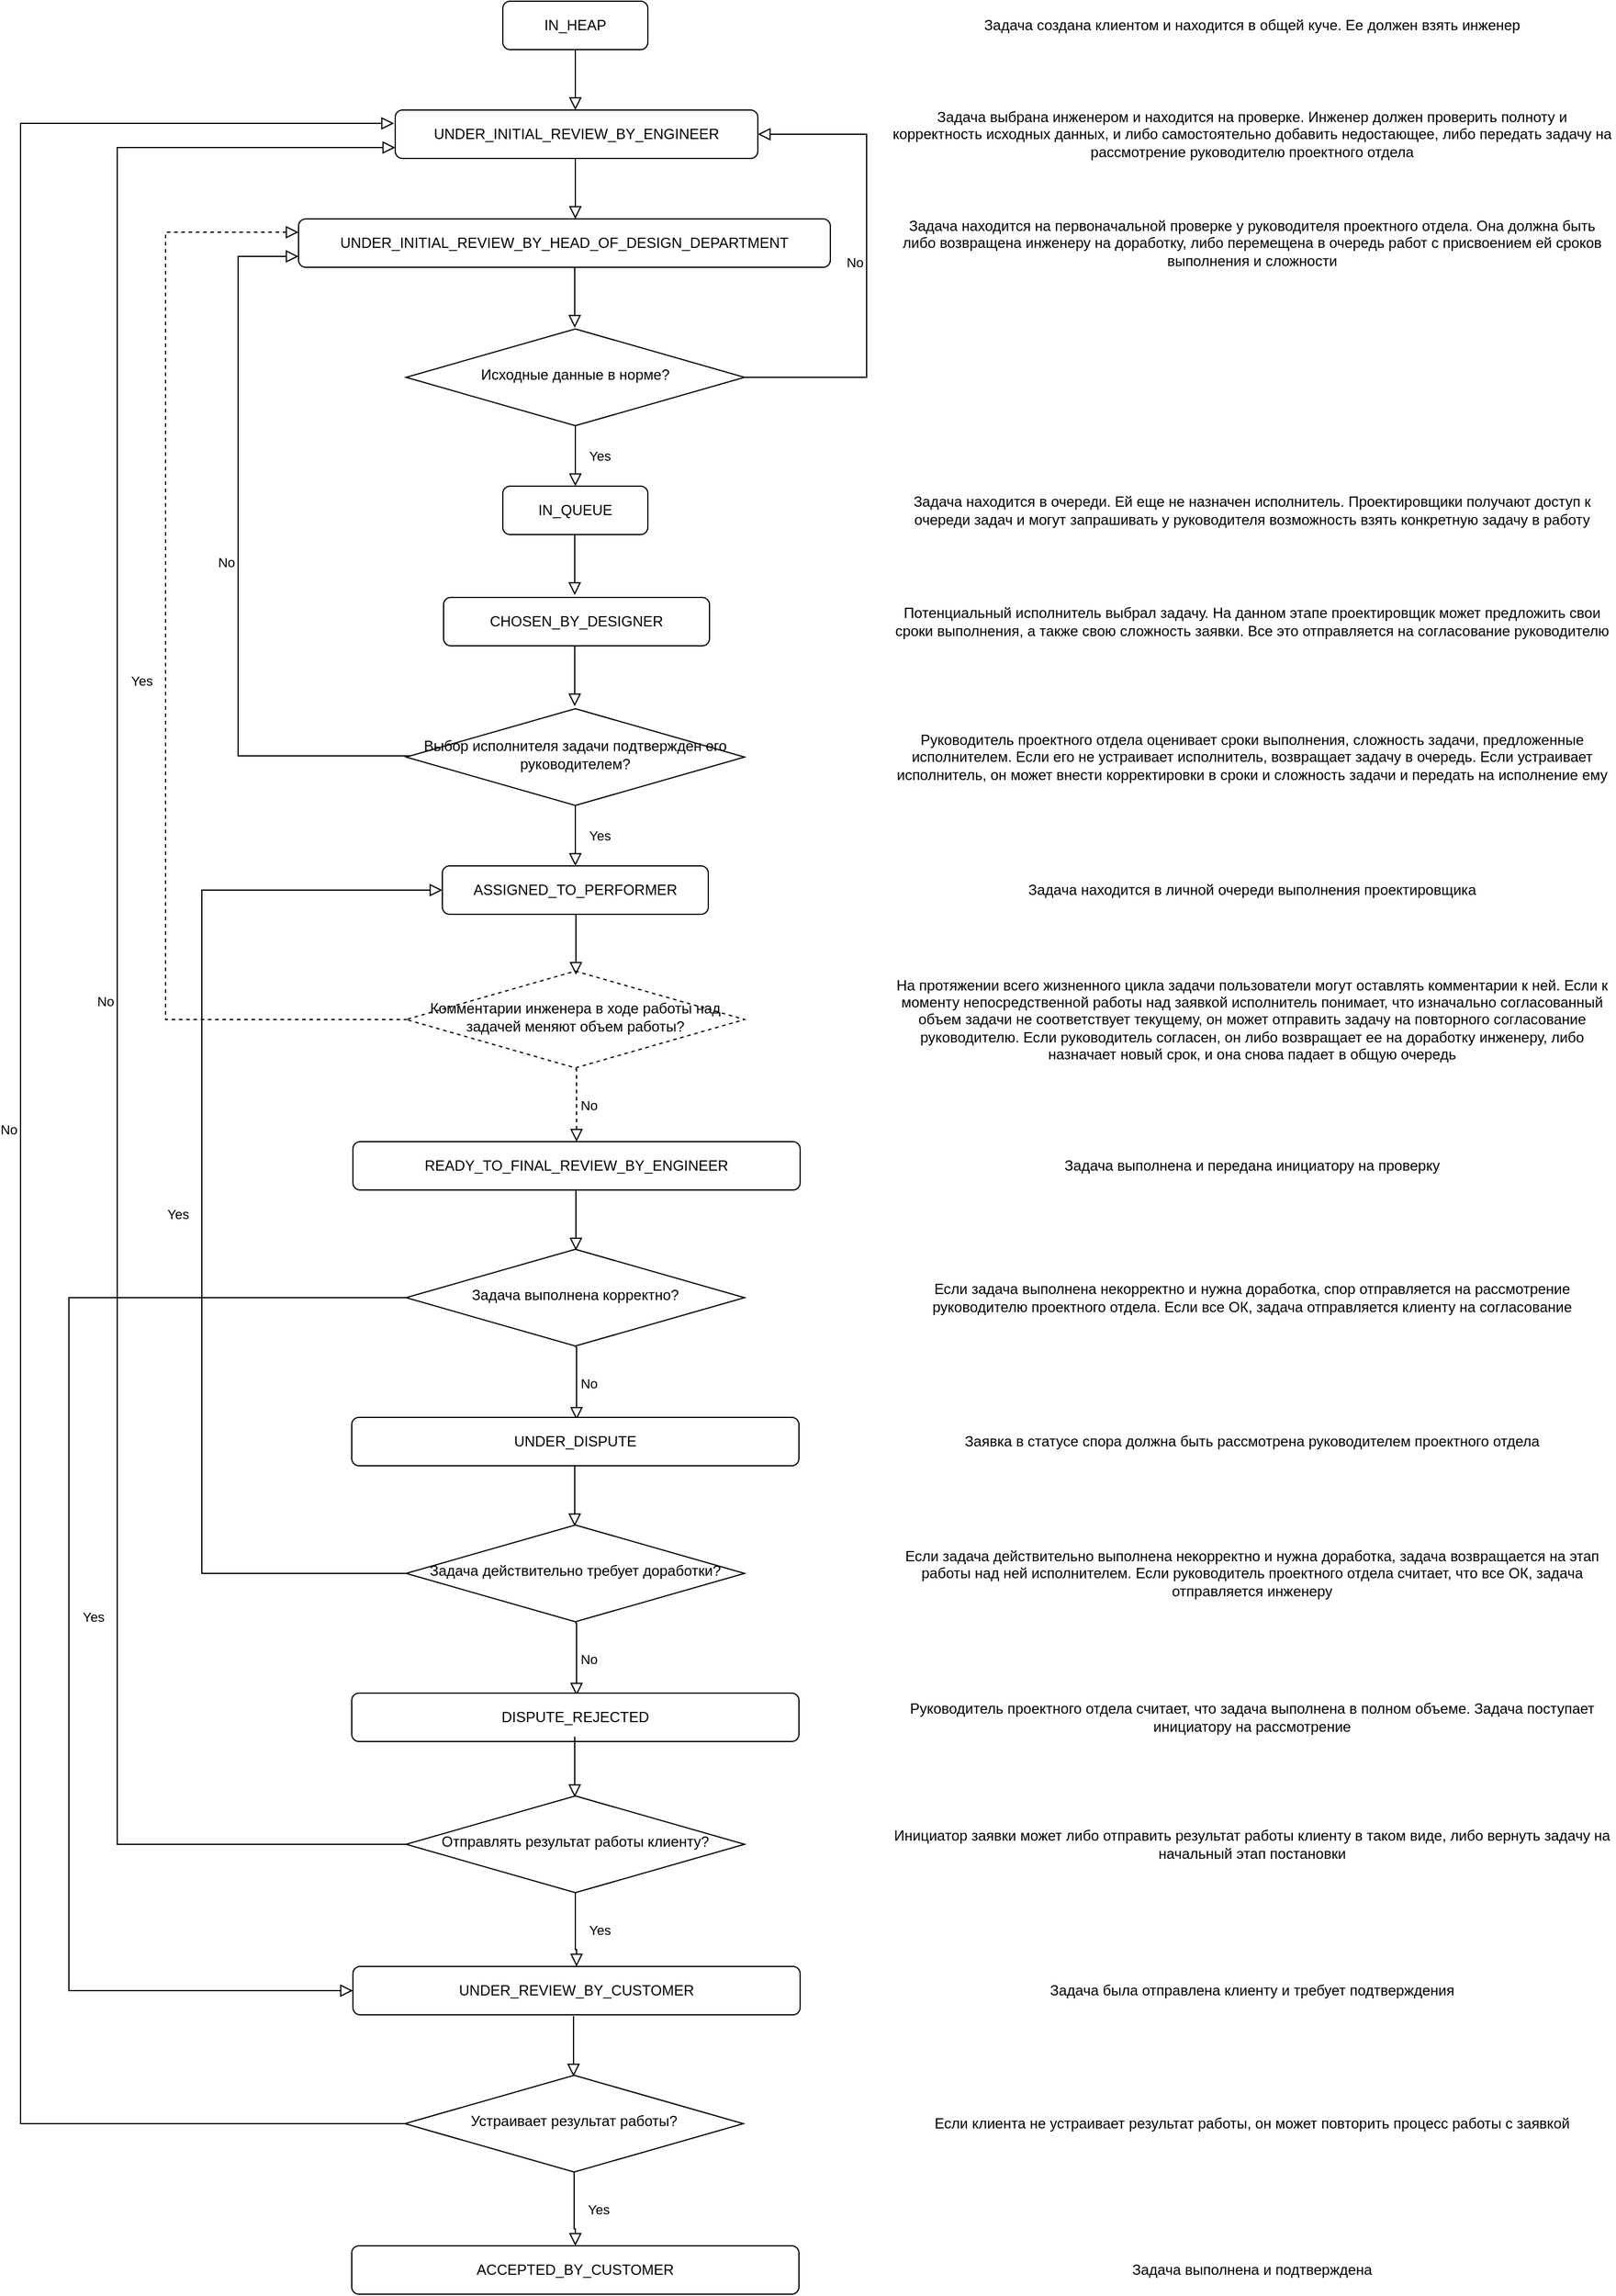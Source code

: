 <mxfile version="17.5.0" type="github">
  <diagram id="C5RBs43oDa-KdzZeNtuy" name="Page-1">
    <mxGraphModel dx="2333" dy="1442" grid="1" gridSize="10" guides="1" tooltips="1" connect="1" arrows="1" fold="1" page="1" pageScale="1" pageWidth="827" pageHeight="1169" math="0" shadow="0">
      <root>
        <mxCell id="WIyWlLk6GJQsqaUBKTNV-0" />
        <mxCell id="WIyWlLk6GJQsqaUBKTNV-1" parent="WIyWlLk6GJQsqaUBKTNV-0" />
        <mxCell id="WIyWlLk6GJQsqaUBKTNV-3" value="UNDER_INITIAL_REVIEW_BY_ENGINEER" style="rounded=1;whiteSpace=wrap;html=1;fontSize=12;glass=0;strokeWidth=1;shadow=0;" parent="WIyWlLk6GJQsqaUBKTNV-1" vertex="1">
          <mxGeometry x="440" y="219" width="300" height="40" as="geometry" />
        </mxCell>
        <mxCell id="JgxWEJT44fN96b15lo7z-0" value="Задача выбрана инженером и находится на проверке. Инженер должен проверить полноту и корректность исходных данных, и либо самостоятельно добавить недостающее, либо передать задачу на рассмотрение руководителю проектного отдела" style="text;html=1;strokeColor=none;fillColor=none;align=center;verticalAlign=middle;whiteSpace=wrap;rounded=0;" vertex="1" parent="WIyWlLk6GJQsqaUBKTNV-1">
          <mxGeometry x="849" y="224" width="600" height="30" as="geometry" />
        </mxCell>
        <mxCell id="JgxWEJT44fN96b15lo7z-1" value="" style="rounded=0;html=1;jettySize=auto;orthogonalLoop=1;fontSize=11;endArrow=block;endFill=0;endSize=8;strokeWidth=1;shadow=0;labelBackgroundColor=none;edgeStyle=orthogonalEdgeStyle;" edge="1" parent="WIyWlLk6GJQsqaUBKTNV-1" source="JgxWEJT44fN96b15lo7z-2">
          <mxGeometry relative="1" as="geometry">
            <mxPoint x="589" y="219" as="targetPoint" />
          </mxGeometry>
        </mxCell>
        <mxCell id="JgxWEJT44fN96b15lo7z-2" value="IN_HEAP" style="rounded=1;whiteSpace=wrap;html=1;fontSize=12;glass=0;strokeWidth=1;shadow=0;" vertex="1" parent="WIyWlLk6GJQsqaUBKTNV-1">
          <mxGeometry x="529" y="129" width="120" height="40" as="geometry" />
        </mxCell>
        <mxCell id="JgxWEJT44fN96b15lo7z-3" value="Задача создана клиентом и находится в общей куче. Ее должен взять инженер" style="text;html=1;strokeColor=none;fillColor=none;align=center;verticalAlign=middle;whiteSpace=wrap;rounded=0;" vertex="1" parent="WIyWlLk6GJQsqaUBKTNV-1">
          <mxGeometry x="849" y="134" width="600" height="30" as="geometry" />
        </mxCell>
        <mxCell id="JgxWEJT44fN96b15lo7z-4" value="UNDER_INITIAL_REVIEW_BY_HEAD_OF_DESIGN_DEPARTMENT" style="rounded=1;whiteSpace=wrap;html=1;fontSize=12;glass=0;strokeWidth=1;shadow=0;" vertex="1" parent="WIyWlLk6GJQsqaUBKTNV-1">
          <mxGeometry x="360" y="309" width="440" height="40" as="geometry" />
        </mxCell>
        <mxCell id="JgxWEJT44fN96b15lo7z-5" value="" style="rounded=0;html=1;jettySize=auto;orthogonalLoop=1;fontSize=11;endArrow=block;endFill=0;endSize=8;strokeWidth=1;shadow=0;labelBackgroundColor=none;edgeStyle=orthogonalEdgeStyle;" edge="1" parent="WIyWlLk6GJQsqaUBKTNV-1">
          <mxGeometry relative="1" as="geometry">
            <mxPoint x="589" y="309" as="targetPoint" />
            <mxPoint x="589" y="259" as="sourcePoint" />
          </mxGeometry>
        </mxCell>
        <mxCell id="JgxWEJT44fN96b15lo7z-7" value="Задача находится на первоначальной проверке у руководителя проектного отдела. Она должна быть либо возвращена инженеру на доработку, либо перемещена в очередь работ с присвоением ей сроков выполнения и сложности" style="text;html=1;strokeColor=none;fillColor=none;align=center;verticalAlign=middle;whiteSpace=wrap;rounded=0;" vertex="1" parent="WIyWlLk6GJQsqaUBKTNV-1">
          <mxGeometry x="849" y="314" width="600" height="30" as="geometry" />
        </mxCell>
        <mxCell id="JgxWEJT44fN96b15lo7z-14" value="" style="rounded=0;html=1;jettySize=auto;orthogonalLoop=1;fontSize=11;endArrow=block;endFill=0;endSize=8;strokeWidth=1;shadow=0;labelBackgroundColor=none;edgeStyle=orthogonalEdgeStyle;" edge="1" parent="WIyWlLk6GJQsqaUBKTNV-1">
          <mxGeometry relative="1" as="geometry">
            <mxPoint x="588.5" y="399" as="targetPoint" />
            <mxPoint x="588.5" y="349" as="sourcePoint" />
          </mxGeometry>
        </mxCell>
        <mxCell id="JgxWEJT44fN96b15lo7z-15" value="Yes" style="rounded=0;html=1;jettySize=auto;orthogonalLoop=1;fontSize=11;endArrow=block;endFill=0;endSize=8;strokeWidth=1;shadow=0;labelBackgroundColor=none;edgeStyle=orthogonalEdgeStyle;entryX=0.5;entryY=0;entryDx=0;entryDy=0;" edge="1" parent="WIyWlLk6GJQsqaUBKTNV-1" source="JgxWEJT44fN96b15lo7z-17" target="JgxWEJT44fN96b15lo7z-19">
          <mxGeometry y="20" relative="1" as="geometry">
            <mxPoint as="offset" />
            <mxPoint x="589" y="520" as="targetPoint" />
          </mxGeometry>
        </mxCell>
        <mxCell id="JgxWEJT44fN96b15lo7z-16" value="No" style="edgeStyle=orthogonalEdgeStyle;rounded=0;html=1;jettySize=auto;orthogonalLoop=1;fontSize=11;endArrow=block;endFill=0;endSize=8;strokeWidth=1;shadow=0;labelBackgroundColor=none;entryX=1;entryY=0.5;entryDx=0;entryDy=0;" edge="1" parent="WIyWlLk6GJQsqaUBKTNV-1" source="JgxWEJT44fN96b15lo7z-17" target="WIyWlLk6GJQsqaUBKTNV-3">
          <mxGeometry y="10" relative="1" as="geometry">
            <mxPoint as="offset" />
            <mxPoint x="819" y="240" as="targetPoint" />
            <Array as="points">
              <mxPoint x="830" y="440" />
              <mxPoint x="830" y="239" />
            </Array>
          </mxGeometry>
        </mxCell>
        <mxCell id="JgxWEJT44fN96b15lo7z-17" value="Исходные данные в норме?" style="rhombus;whiteSpace=wrap;html=1;shadow=0;fontFamily=Helvetica;fontSize=12;align=center;strokeWidth=1;spacing=6;spacingTop=-4;" vertex="1" parent="WIyWlLk6GJQsqaUBKTNV-1">
          <mxGeometry x="449" y="400" width="280" height="80" as="geometry" />
        </mxCell>
        <mxCell id="JgxWEJT44fN96b15lo7z-19" value="IN_QUEUE" style="rounded=1;whiteSpace=wrap;html=1;fontSize=12;glass=0;strokeWidth=1;shadow=0;" vertex="1" parent="WIyWlLk6GJQsqaUBKTNV-1">
          <mxGeometry x="529" y="530" width="120" height="40" as="geometry" />
        </mxCell>
        <mxCell id="JgxWEJT44fN96b15lo7z-20" value="Задача находится в очереди. Ей еще не назначен исполнитель. Проектировщики получают доступ к очереди задач и могут запрашивать у руководителя возможность взять конкретную задачу в работу" style="text;html=1;strokeColor=none;fillColor=none;align=center;verticalAlign=middle;whiteSpace=wrap;rounded=0;" vertex="1" parent="WIyWlLk6GJQsqaUBKTNV-1">
          <mxGeometry x="849" y="535" width="600" height="30" as="geometry" />
        </mxCell>
        <mxCell id="JgxWEJT44fN96b15lo7z-22" value="" style="rounded=0;html=1;jettySize=auto;orthogonalLoop=1;fontSize=11;endArrow=block;endFill=0;endSize=8;strokeWidth=1;shadow=0;labelBackgroundColor=none;edgeStyle=orthogonalEdgeStyle;" edge="1" parent="WIyWlLk6GJQsqaUBKTNV-1">
          <mxGeometry relative="1" as="geometry">
            <mxPoint x="588.5" y="620" as="targetPoint" />
            <mxPoint x="588.5" y="570" as="sourcePoint" />
          </mxGeometry>
        </mxCell>
        <mxCell id="JgxWEJT44fN96b15lo7z-23" value="Yes" style="rounded=0;html=1;jettySize=auto;orthogonalLoop=1;fontSize=11;endArrow=block;endFill=0;endSize=8;strokeWidth=1;shadow=0;labelBackgroundColor=none;edgeStyle=orthogonalEdgeStyle;" edge="1" parent="WIyWlLk6GJQsqaUBKTNV-1" source="JgxWEJT44fN96b15lo7z-25" target="JgxWEJT44fN96b15lo7z-26">
          <mxGeometry y="20" relative="1" as="geometry">
            <mxPoint as="offset" />
            <mxPoint x="690" y="810" as="targetPoint" />
            <Array as="points" />
          </mxGeometry>
        </mxCell>
        <mxCell id="JgxWEJT44fN96b15lo7z-24" value="No" style="edgeStyle=orthogonalEdgeStyle;rounded=0;html=1;jettySize=auto;orthogonalLoop=1;fontSize=11;endArrow=block;endFill=0;endSize=8;strokeWidth=1;shadow=0;labelBackgroundColor=none;" edge="1" parent="WIyWlLk6GJQsqaUBKTNV-1" source="JgxWEJT44fN96b15lo7z-25">
          <mxGeometry y="10" relative="1" as="geometry">
            <mxPoint as="offset" />
            <mxPoint x="360" y="340" as="targetPoint" />
            <Array as="points">
              <mxPoint x="310" y="753" />
              <mxPoint x="310" y="340" />
            </Array>
          </mxGeometry>
        </mxCell>
        <mxCell id="JgxWEJT44fN96b15lo7z-25" value="&lt;div&gt;Выбор исполнителя задачи подтвержден его руководителем?&lt;/div&gt;" style="rhombus;whiteSpace=wrap;html=1;shadow=0;fontFamily=Helvetica;fontSize=12;align=center;strokeWidth=1;spacing=6;spacingTop=-4;" vertex="1" parent="WIyWlLk6GJQsqaUBKTNV-1">
          <mxGeometry x="449" y="714" width="280" height="80" as="geometry" />
        </mxCell>
        <mxCell id="JgxWEJT44fN96b15lo7z-26" value="ASSIGNED_TO_PERFORMER" style="rounded=1;whiteSpace=wrap;html=1;fontSize=12;glass=0;strokeWidth=1;shadow=0;" vertex="1" parent="WIyWlLk6GJQsqaUBKTNV-1">
          <mxGeometry x="479" y="844" width="220" height="40" as="geometry" />
        </mxCell>
        <mxCell id="JgxWEJT44fN96b15lo7z-27" value="CHOSEN_BY_DESIGNER" style="rounded=1;whiteSpace=wrap;html=1;fontSize=12;glass=0;strokeWidth=1;shadow=0;" vertex="1" parent="WIyWlLk6GJQsqaUBKTNV-1">
          <mxGeometry x="480" y="622" width="220" height="40" as="geometry" />
        </mxCell>
        <mxCell id="JgxWEJT44fN96b15lo7z-28" value="" style="rounded=0;html=1;jettySize=auto;orthogonalLoop=1;fontSize=11;endArrow=block;endFill=0;endSize=8;strokeWidth=1;shadow=0;labelBackgroundColor=none;edgeStyle=orthogonalEdgeStyle;" edge="1" parent="WIyWlLk6GJQsqaUBKTNV-1">
          <mxGeometry relative="1" as="geometry">
            <mxPoint x="588.5" y="712" as="targetPoint" />
            <mxPoint x="588.5" y="662" as="sourcePoint" />
          </mxGeometry>
        </mxCell>
        <mxCell id="JgxWEJT44fN96b15lo7z-29" value="Руководитель проектного отдела оценивает сроки выполнения, сложность задачи, предложенные исполнителем. Если его не устраивает исполнитель, возвращает задачу в очередь. Если устраивает исполнитель, он может внести корректировки в сроки и сложность задачи и передать на исполнение ему" style="text;html=1;strokeColor=none;fillColor=none;align=center;verticalAlign=middle;whiteSpace=wrap;rounded=0;" vertex="1" parent="WIyWlLk6GJQsqaUBKTNV-1">
          <mxGeometry x="849" y="739" width="600" height="30" as="geometry" />
        </mxCell>
        <mxCell id="JgxWEJT44fN96b15lo7z-30" value="Потенциальный исполнитель выбрал задачу. На данном этапе проектировщик может предложить свои сроки выполнения, а также свою сложность заявки. Все это отправляется на согласование руководителю" style="text;html=1;strokeColor=none;fillColor=none;align=center;verticalAlign=middle;whiteSpace=wrap;rounded=0;" vertex="1" parent="WIyWlLk6GJQsqaUBKTNV-1">
          <mxGeometry x="849" y="627" width="600" height="30" as="geometry" />
        </mxCell>
        <mxCell id="JgxWEJT44fN96b15lo7z-33" value="Задача находится в личной очереди выполнения проектировщика" style="text;html=1;strokeColor=none;fillColor=none;align=center;verticalAlign=middle;whiteSpace=wrap;rounded=0;" vertex="1" parent="WIyWlLk6GJQsqaUBKTNV-1">
          <mxGeometry x="849" y="849" width="600" height="30" as="geometry" />
        </mxCell>
        <mxCell id="JgxWEJT44fN96b15lo7z-34" value="Yes" style="rounded=0;html=1;jettySize=auto;orthogonalLoop=1;fontSize=11;endArrow=block;endFill=0;endSize=8;strokeWidth=1;shadow=0;labelBackgroundColor=none;edgeStyle=orthogonalEdgeStyle;dashed=1;" edge="1" parent="WIyWlLk6GJQsqaUBKTNV-1">
          <mxGeometry y="20" relative="1" as="geometry">
            <mxPoint as="offset" />
            <mxPoint x="360" y="320" as="targetPoint" />
            <mxPoint x="450" y="971" as="sourcePoint" />
            <Array as="points">
              <mxPoint x="250" y="971" />
              <mxPoint x="250" y="320" />
            </Array>
          </mxGeometry>
        </mxCell>
        <mxCell id="JgxWEJT44fN96b15lo7z-35" value="No" style="edgeStyle=orthogonalEdgeStyle;rounded=0;html=1;jettySize=auto;orthogonalLoop=1;fontSize=11;endArrow=block;endFill=0;endSize=8;strokeWidth=1;shadow=0;labelBackgroundColor=none;dashed=1;" edge="1" parent="WIyWlLk6GJQsqaUBKTNV-1" target="JgxWEJT44fN96b15lo7z-37">
          <mxGeometry y="10" relative="1" as="geometry">
            <mxPoint as="offset" />
            <mxPoint x="460" y="1050" as="targetPoint" />
            <Array as="points">
              <mxPoint x="590" y="1012" />
            </Array>
            <mxPoint x="589" y="1012" as="sourcePoint" />
          </mxGeometry>
        </mxCell>
        <mxCell id="JgxWEJT44fN96b15lo7z-36" value="Комментарии инженера в ходе работы над задачей меняют объем работы?" style="rhombus;whiteSpace=wrap;html=1;shadow=0;fontFamily=Helvetica;fontSize=12;align=center;strokeWidth=1;spacing=6;spacingTop=-4;dashed=1;" vertex="1" parent="WIyWlLk6GJQsqaUBKTNV-1">
          <mxGeometry x="449" y="931" width="280" height="80" as="geometry" />
        </mxCell>
        <mxCell id="JgxWEJT44fN96b15lo7z-37" value="READY_TO_FINAL_REVIEW_BY_ENGINEER" style="rounded=1;whiteSpace=wrap;html=1;fontSize=12;glass=0;strokeWidth=1;shadow=0;" vertex="1" parent="WIyWlLk6GJQsqaUBKTNV-1">
          <mxGeometry x="405" y="1072" width="370" height="40" as="geometry" />
        </mxCell>
        <mxCell id="JgxWEJT44fN96b15lo7z-45" value="На протяжении всего жизненного цикла задачи пользователи могут оставлять комментарии к ней. Если к моменту непосредственной работы над заявкой исполнитель понимает, что изначально согласованный объем задачи не соответствует текущему, он может отправить задачу на повторного согласование руководителю. Если руководитель согласен, он либо возвращает ее на доработку инженеру, либо назначает новый срок, и она снова падает в общую очередь" style="text;html=1;strokeColor=none;fillColor=none;align=center;verticalAlign=middle;whiteSpace=wrap;rounded=0;" vertex="1" parent="WIyWlLk6GJQsqaUBKTNV-1">
          <mxGeometry x="849" y="956" width="600" height="30" as="geometry" />
        </mxCell>
        <mxCell id="JgxWEJT44fN96b15lo7z-47" value="" style="rounded=0;html=1;jettySize=auto;orthogonalLoop=1;fontSize=11;endArrow=block;endFill=0;endSize=8;strokeWidth=1;shadow=0;labelBackgroundColor=none;edgeStyle=orthogonalEdgeStyle;" edge="1" parent="WIyWlLk6GJQsqaUBKTNV-1">
          <mxGeometry relative="1" as="geometry">
            <mxPoint x="589.5" y="934" as="targetPoint" />
            <mxPoint x="589.5" y="884" as="sourcePoint" />
          </mxGeometry>
        </mxCell>
        <mxCell id="JgxWEJT44fN96b15lo7z-48" value="" style="rounded=0;html=1;jettySize=auto;orthogonalLoop=1;fontSize=11;endArrow=block;endFill=0;endSize=8;strokeWidth=1;shadow=0;labelBackgroundColor=none;edgeStyle=orthogonalEdgeStyle;" edge="1" parent="WIyWlLk6GJQsqaUBKTNV-1">
          <mxGeometry relative="1" as="geometry">
            <mxPoint x="589.5" y="1162" as="targetPoint" />
            <mxPoint x="589.5" y="1112" as="sourcePoint" />
          </mxGeometry>
        </mxCell>
        <mxCell id="JgxWEJT44fN96b15lo7z-49" value="Yes" style="rounded=0;html=1;jettySize=auto;orthogonalLoop=1;fontSize=11;endArrow=block;endFill=0;endSize=8;strokeWidth=1;shadow=0;labelBackgroundColor=none;edgeStyle=orthogonalEdgeStyle;entryX=0;entryY=0.5;entryDx=0;entryDy=0;" edge="1" parent="WIyWlLk6GJQsqaUBKTNV-1" target="JgxWEJT44fN96b15lo7z-52">
          <mxGeometry y="20" relative="1" as="geometry">
            <mxPoint as="offset" />
            <mxPoint x="490" y="1690" as="targetPoint" />
            <mxPoint x="450" y="1201" as="sourcePoint" />
            <Array as="points">
              <mxPoint x="170" y="1201" />
              <mxPoint x="170" y="1774" />
            </Array>
          </mxGeometry>
        </mxCell>
        <mxCell id="JgxWEJT44fN96b15lo7z-50" value="No" style="edgeStyle=orthogonalEdgeStyle;rounded=0;html=1;jettySize=auto;orthogonalLoop=1;fontSize=11;endArrow=block;endFill=0;endSize=8;strokeWidth=1;shadow=0;labelBackgroundColor=none;" edge="1" parent="WIyWlLk6GJQsqaUBKTNV-1">
          <mxGeometry y="10" relative="1" as="geometry">
            <mxPoint as="offset" />
            <mxPoint x="590" y="1302" as="targetPoint" />
            <Array as="points">
              <mxPoint x="590" y="1242" />
            </Array>
            <mxPoint x="589" y="1242" as="sourcePoint" />
          </mxGeometry>
        </mxCell>
        <mxCell id="JgxWEJT44fN96b15lo7z-51" value="Задача выполнена корректно?" style="rhombus;whiteSpace=wrap;html=1;shadow=0;fontFamily=Helvetica;fontSize=12;align=center;strokeWidth=1;spacing=6;spacingTop=-4;" vertex="1" parent="WIyWlLk6GJQsqaUBKTNV-1">
          <mxGeometry x="449" y="1161" width="280" height="80" as="geometry" />
        </mxCell>
        <mxCell id="JgxWEJT44fN96b15lo7z-52" value="UNDER_REVIEW_BY_CUSTOMER" style="rounded=1;whiteSpace=wrap;html=1;fontSize=12;glass=0;strokeWidth=1;shadow=0;" vertex="1" parent="WIyWlLk6GJQsqaUBKTNV-1">
          <mxGeometry x="405" y="1754" width="370" height="40" as="geometry" />
        </mxCell>
        <mxCell id="JgxWEJT44fN96b15lo7z-53" value="UNDER_DISPUTE" style="rounded=1;whiteSpace=wrap;html=1;fontSize=12;glass=0;strokeWidth=1;shadow=0;" vertex="1" parent="WIyWlLk6GJQsqaUBKTNV-1">
          <mxGeometry x="404" y="1300" width="370" height="40" as="geometry" />
        </mxCell>
        <mxCell id="JgxWEJT44fN96b15lo7z-54" value="Задача выполнена и передана инициатору на проверку" style="text;html=1;strokeColor=none;fillColor=none;align=center;verticalAlign=middle;whiteSpace=wrap;rounded=0;" vertex="1" parent="WIyWlLk6GJQsqaUBKTNV-1">
          <mxGeometry x="849" y="1077" width="600" height="30" as="geometry" />
        </mxCell>
        <mxCell id="JgxWEJT44fN96b15lo7z-55" value="Если задача выполнена некорректно и нужна доработка, спор отправляется на рассмотрение руководителю проектного отдела. Если все ОК, задача отправляется клиенту на согласование" style="text;html=1;strokeColor=none;fillColor=none;align=center;verticalAlign=middle;whiteSpace=wrap;rounded=0;" vertex="1" parent="WIyWlLk6GJQsqaUBKTNV-1">
          <mxGeometry x="849" y="1186" width="600" height="30" as="geometry" />
        </mxCell>
        <mxCell id="JgxWEJT44fN96b15lo7z-57" value="Yes" style="rounded=0;html=1;jettySize=auto;orthogonalLoop=1;fontSize=11;endArrow=block;endFill=0;endSize=8;strokeWidth=1;shadow=0;labelBackgroundColor=none;edgeStyle=orthogonalEdgeStyle;entryX=0;entryY=0.5;entryDx=0;entryDy=0;" edge="1" parent="WIyWlLk6GJQsqaUBKTNV-1" target="JgxWEJT44fN96b15lo7z-26">
          <mxGeometry y="20" relative="1" as="geometry">
            <mxPoint as="offset" />
            <mxPoint x="404" y="1918" as="targetPoint" />
            <mxPoint x="450" y="1429" as="sourcePoint" />
            <Array as="points">
              <mxPoint x="280" y="1429" />
              <mxPoint x="280" y="864" />
            </Array>
          </mxGeometry>
        </mxCell>
        <mxCell id="JgxWEJT44fN96b15lo7z-58" value="No" style="edgeStyle=orthogonalEdgeStyle;rounded=0;html=1;jettySize=auto;orthogonalLoop=1;fontSize=11;endArrow=block;endFill=0;endSize=8;strokeWidth=1;shadow=0;labelBackgroundColor=none;" edge="1" parent="WIyWlLk6GJQsqaUBKTNV-1">
          <mxGeometry y="10" relative="1" as="geometry">
            <mxPoint as="offset" />
            <mxPoint x="590" y="1530" as="targetPoint" />
            <Array as="points">
              <mxPoint x="590" y="1470" />
            </Array>
            <mxPoint x="589" y="1470" as="sourcePoint" />
          </mxGeometry>
        </mxCell>
        <mxCell id="JgxWEJT44fN96b15lo7z-60" value="Задача действительно требует доработки?" style="rhombus;whiteSpace=wrap;html=1;shadow=0;fontFamily=Helvetica;fontSize=12;align=center;strokeWidth=1;spacing=6;spacingTop=-4;" vertex="1" parent="WIyWlLk6GJQsqaUBKTNV-1">
          <mxGeometry x="449" y="1389" width="280" height="80" as="geometry" />
        </mxCell>
        <mxCell id="JgxWEJT44fN96b15lo7z-61" value="DISPUTE_REJECTED" style="rounded=1;whiteSpace=wrap;html=1;fontSize=12;glass=0;strokeWidth=1;shadow=0;" vertex="1" parent="WIyWlLk6GJQsqaUBKTNV-1">
          <mxGeometry x="404" y="1528" width="370" height="40" as="geometry" />
        </mxCell>
        <mxCell id="JgxWEJT44fN96b15lo7z-62" value="" style="rounded=0;html=1;jettySize=auto;orthogonalLoop=1;fontSize=11;endArrow=block;endFill=0;endSize=8;strokeWidth=1;shadow=0;labelBackgroundColor=none;edgeStyle=orthogonalEdgeStyle;" edge="1" parent="WIyWlLk6GJQsqaUBKTNV-1">
          <mxGeometry relative="1" as="geometry">
            <mxPoint x="588.5" y="1390" as="targetPoint" />
            <mxPoint x="588.5" y="1340" as="sourcePoint" />
          </mxGeometry>
        </mxCell>
        <mxCell id="JgxWEJT44fN96b15lo7z-63" value="Заявка в статусе спора должна быть рассмотрена руководителем проектного отдела" style="text;html=1;strokeColor=none;fillColor=none;align=center;verticalAlign=middle;whiteSpace=wrap;rounded=0;" vertex="1" parent="WIyWlLk6GJQsqaUBKTNV-1">
          <mxGeometry x="849" y="1305" width="600" height="30" as="geometry" />
        </mxCell>
        <mxCell id="JgxWEJT44fN96b15lo7z-64" value="Если задача действительно выполнена некорректно и нужна доработка, задача возвращается на этап работы над ней исполнителем. Если руководитель проектного отдела считает, что все ОК, задача отправляется инженеру" style="text;html=1;strokeColor=none;fillColor=none;align=center;verticalAlign=middle;whiteSpace=wrap;rounded=0;" vertex="1" parent="WIyWlLk6GJQsqaUBKTNV-1">
          <mxGeometry x="849" y="1414" width="600" height="30" as="geometry" />
        </mxCell>
        <mxCell id="JgxWEJT44fN96b15lo7z-65" value="Yes" style="rounded=0;html=1;jettySize=auto;orthogonalLoop=1;fontSize=11;endArrow=block;endFill=0;endSize=8;strokeWidth=1;shadow=0;labelBackgroundColor=none;edgeStyle=orthogonalEdgeStyle;entryX=0.5;entryY=0;entryDx=0;entryDy=0;exitX=0.5;exitY=1;exitDx=0;exitDy=0;" edge="1" parent="WIyWlLk6GJQsqaUBKTNV-1" source="JgxWEJT44fN96b15lo7z-67" target="JgxWEJT44fN96b15lo7z-52">
          <mxGeometry y="20" relative="1" as="geometry">
            <mxPoint as="offset" />
            <mxPoint x="479" y="1088" as="targetPoint" />
            <mxPoint x="450" y="1653" as="sourcePoint" />
            <Array as="points">
              <mxPoint x="590" y="1740" />
              <mxPoint x="589" y="1754" />
            </Array>
          </mxGeometry>
        </mxCell>
        <mxCell id="JgxWEJT44fN96b15lo7z-66" value="No" style="edgeStyle=orthogonalEdgeStyle;rounded=0;html=1;jettySize=auto;orthogonalLoop=1;fontSize=11;endArrow=block;endFill=0;endSize=8;strokeWidth=1;shadow=0;labelBackgroundColor=none;exitX=0;exitY=0.5;exitDx=0;exitDy=0;" edge="1" parent="WIyWlLk6GJQsqaUBKTNV-1" source="JgxWEJT44fN96b15lo7z-67">
          <mxGeometry y="10" relative="1" as="geometry">
            <mxPoint as="offset" />
            <mxPoint x="440" y="250" as="targetPoint" />
            <Array as="points">
              <mxPoint x="210" y="1653" />
              <mxPoint x="210" y="250" />
              <mxPoint x="440" y="250" />
            </Array>
            <mxPoint x="589" y="1694" as="sourcePoint" />
          </mxGeometry>
        </mxCell>
        <mxCell id="JgxWEJT44fN96b15lo7z-67" value="&lt;div&gt;Отправлять результат работы клиенту?&lt;/div&gt;" style="rhombus;whiteSpace=wrap;html=1;shadow=0;fontFamily=Helvetica;fontSize=12;align=center;strokeWidth=1;spacing=6;spacingTop=-4;" vertex="1" parent="WIyWlLk6GJQsqaUBKTNV-1">
          <mxGeometry x="449" y="1613" width="280" height="80" as="geometry" />
        </mxCell>
        <mxCell id="JgxWEJT44fN96b15lo7z-68" value="" style="rounded=0;html=1;jettySize=auto;orthogonalLoop=1;fontSize=11;endArrow=block;endFill=0;endSize=8;strokeWidth=1;shadow=0;labelBackgroundColor=none;edgeStyle=orthogonalEdgeStyle;" edge="1" parent="WIyWlLk6GJQsqaUBKTNV-1">
          <mxGeometry relative="1" as="geometry">
            <mxPoint x="588.5" y="1614" as="targetPoint" />
            <mxPoint x="588.5" y="1564" as="sourcePoint" />
          </mxGeometry>
        </mxCell>
        <mxCell id="JgxWEJT44fN96b15lo7z-69" value="Руководитель проектного отдела считает, что задача выполнена в полном объеме. Задача поступает инициатору на рассмотрение" style="text;html=1;strokeColor=none;fillColor=none;align=center;verticalAlign=middle;whiteSpace=wrap;rounded=0;" vertex="1" parent="WIyWlLk6GJQsqaUBKTNV-1">
          <mxGeometry x="849" y="1533" width="600" height="30" as="geometry" />
        </mxCell>
        <mxCell id="JgxWEJT44fN96b15lo7z-70" value="Инициатор заявки может либо отправить результат работы клиенту в таком виде, либо вернуть задачу на начальный этап постановки" style="text;html=1;strokeColor=none;fillColor=none;align=center;verticalAlign=middle;whiteSpace=wrap;rounded=0;" vertex="1" parent="WIyWlLk6GJQsqaUBKTNV-1">
          <mxGeometry x="849" y="1638" width="600" height="30" as="geometry" />
        </mxCell>
        <mxCell id="JgxWEJT44fN96b15lo7z-71" value="ACCEPTED_BY_CUSTOMER" style="rounded=1;whiteSpace=wrap;html=1;fontSize=12;glass=0;strokeWidth=1;shadow=0;" vertex="1" parent="WIyWlLk6GJQsqaUBKTNV-1">
          <mxGeometry x="404" y="1985" width="370" height="40" as="geometry" />
        </mxCell>
        <mxCell id="JgxWEJT44fN96b15lo7z-72" value="Yes" style="rounded=0;html=1;jettySize=auto;orthogonalLoop=1;fontSize=11;endArrow=block;endFill=0;endSize=8;strokeWidth=1;shadow=0;labelBackgroundColor=none;edgeStyle=orthogonalEdgeStyle;entryX=0.5;entryY=0;entryDx=0;entryDy=0;exitX=0.5;exitY=1;exitDx=0;exitDy=0;" edge="1" parent="WIyWlLk6GJQsqaUBKTNV-1" source="JgxWEJT44fN96b15lo7z-74" target="JgxWEJT44fN96b15lo7z-71">
          <mxGeometry y="20" relative="1" as="geometry">
            <mxPoint as="offset" />
            <mxPoint x="478" y="1319" as="targetPoint" />
            <mxPoint x="449" y="1884" as="sourcePoint" />
            <Array as="points">
              <mxPoint x="589" y="1971" />
              <mxPoint x="588" y="1985" />
            </Array>
          </mxGeometry>
        </mxCell>
        <mxCell id="JgxWEJT44fN96b15lo7z-73" value="No" style="edgeStyle=orthogonalEdgeStyle;rounded=0;html=1;jettySize=auto;orthogonalLoop=1;fontSize=11;endArrow=block;endFill=0;endSize=8;strokeWidth=1;shadow=0;labelBackgroundColor=none;exitX=0;exitY=0.5;exitDx=0;exitDy=0;" edge="1" parent="WIyWlLk6GJQsqaUBKTNV-1" source="JgxWEJT44fN96b15lo7z-74">
          <mxGeometry y="10" relative="1" as="geometry">
            <mxPoint as="offset" />
            <mxPoint x="439" y="230" as="targetPoint" />
            <Array as="points">
              <mxPoint x="130" y="1884" />
              <mxPoint x="130" y="230" />
            </Array>
            <mxPoint x="588" y="1925" as="sourcePoint" />
          </mxGeometry>
        </mxCell>
        <mxCell id="JgxWEJT44fN96b15lo7z-74" value="Устраивает результат работы?" style="rhombus;whiteSpace=wrap;html=1;shadow=0;fontFamily=Helvetica;fontSize=12;align=center;strokeWidth=1;spacing=6;spacingTop=-4;" vertex="1" parent="WIyWlLk6GJQsqaUBKTNV-1">
          <mxGeometry x="448" y="1844" width="280" height="80" as="geometry" />
        </mxCell>
        <mxCell id="JgxWEJT44fN96b15lo7z-75" value="" style="rounded=0;html=1;jettySize=auto;orthogonalLoop=1;fontSize=11;endArrow=block;endFill=0;endSize=8;strokeWidth=1;shadow=0;labelBackgroundColor=none;edgeStyle=orthogonalEdgeStyle;" edge="1" parent="WIyWlLk6GJQsqaUBKTNV-1">
          <mxGeometry relative="1" as="geometry">
            <mxPoint x="587.5" y="1845" as="targetPoint" />
            <mxPoint x="587.5" y="1795" as="sourcePoint" />
          </mxGeometry>
        </mxCell>
        <mxCell id="JgxWEJT44fN96b15lo7z-76" value="Задача была отправлена клиенту и требует подтверждения" style="text;html=1;strokeColor=none;fillColor=none;align=center;verticalAlign=middle;whiteSpace=wrap;rounded=0;" vertex="1" parent="WIyWlLk6GJQsqaUBKTNV-1">
          <mxGeometry x="849" y="1759" width="600" height="30" as="geometry" />
        </mxCell>
        <mxCell id="JgxWEJT44fN96b15lo7z-77" value="Если клиента не устраивает результат работы, он может повторить процесс работы с заявкой" style="text;html=1;strokeColor=none;fillColor=none;align=center;verticalAlign=middle;whiteSpace=wrap;rounded=0;" vertex="1" parent="WIyWlLk6GJQsqaUBKTNV-1">
          <mxGeometry x="849" y="1869" width="600" height="30" as="geometry" />
        </mxCell>
        <mxCell id="JgxWEJT44fN96b15lo7z-78" value="Задача выполнена и подтверждена" style="text;html=1;strokeColor=none;fillColor=none;align=center;verticalAlign=middle;whiteSpace=wrap;rounded=0;" vertex="1" parent="WIyWlLk6GJQsqaUBKTNV-1">
          <mxGeometry x="849" y="1990" width="600" height="30" as="geometry" />
        </mxCell>
      </root>
    </mxGraphModel>
  </diagram>
</mxfile>
